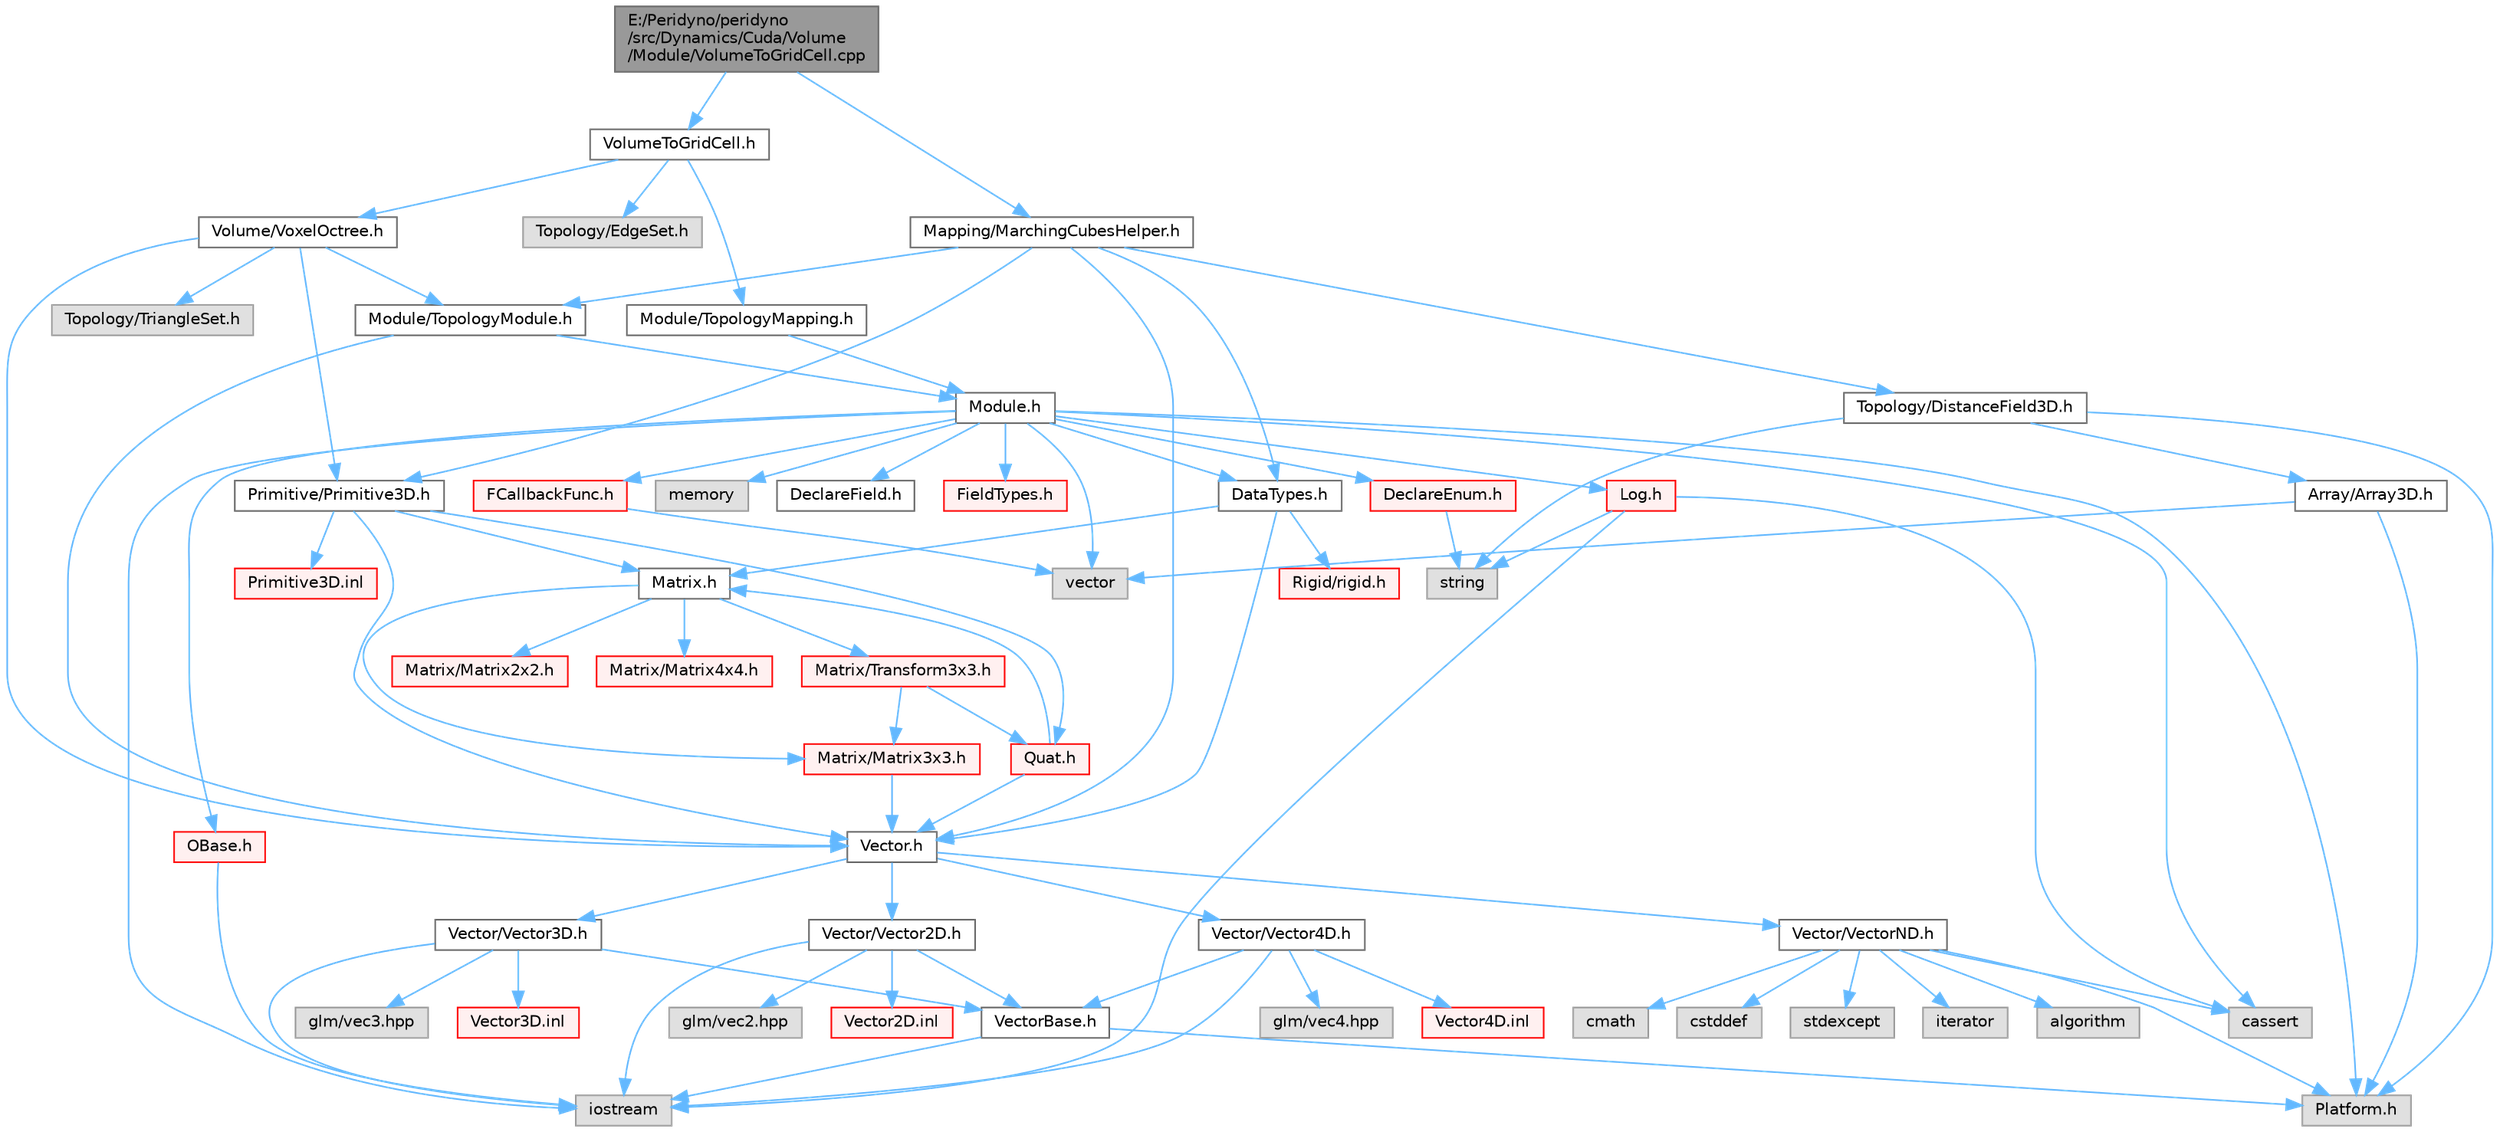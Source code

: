 digraph "E:/Peridyno/peridyno/src/Dynamics/Cuda/Volume/Module/VolumeToGridCell.cpp"
{
 // LATEX_PDF_SIZE
  bgcolor="transparent";
  edge [fontname=Helvetica,fontsize=10,labelfontname=Helvetica,labelfontsize=10];
  node [fontname=Helvetica,fontsize=10,shape=box,height=0.2,width=0.4];
  Node1 [id="Node000001",label="E:/Peridyno/peridyno\l/src/Dynamics/Cuda/Volume\l/Module/VolumeToGridCell.cpp",height=0.2,width=0.4,color="gray40", fillcolor="grey60", style="filled", fontcolor="black",tooltip=" "];
  Node1 -> Node2 [id="edge1_Node000001_Node000002",color="steelblue1",style="solid",tooltip=" "];
  Node2 [id="Node000002",label="VolumeToGridCell.h",height=0.2,width=0.4,color="grey40", fillcolor="white", style="filled",URL="$_volume_to_grid_cell_8h.html",tooltip=" "];
  Node2 -> Node3 [id="edge2_Node000002_Node000003",color="steelblue1",style="solid",tooltip=" "];
  Node3 [id="Node000003",label="Module/TopologyMapping.h",height=0.2,width=0.4,color="grey40", fillcolor="white", style="filled",URL="$_topology_mapping_8h.html",tooltip=" "];
  Node3 -> Node4 [id="edge3_Node000003_Node000004",color="steelblue1",style="solid",tooltip=" "];
  Node4 [id="Node000004",label="Module.h",height=0.2,width=0.4,color="grey40", fillcolor="white", style="filled",URL="$_module_8h.html",tooltip=" "];
  Node4 -> Node5 [id="edge4_Node000004_Node000005",color="steelblue1",style="solid",tooltip=" "];
  Node5 [id="Node000005",label="Platform.h",height=0.2,width=0.4,color="grey60", fillcolor="#E0E0E0", style="filled",tooltip=" "];
  Node4 -> Node6 [id="edge5_Node000004_Node000006",color="steelblue1",style="solid",tooltip=" "];
  Node6 [id="Node000006",label="memory",height=0.2,width=0.4,color="grey60", fillcolor="#E0E0E0", style="filled",tooltip=" "];
  Node4 -> Node7 [id="edge6_Node000004_Node000007",color="steelblue1",style="solid",tooltip=" "];
  Node7 [id="Node000007",label="vector",height=0.2,width=0.4,color="grey60", fillcolor="#E0E0E0", style="filled",tooltip=" "];
  Node4 -> Node8 [id="edge7_Node000004_Node000008",color="steelblue1",style="solid",tooltip=" "];
  Node8 [id="Node000008",label="cassert",height=0.2,width=0.4,color="grey60", fillcolor="#E0E0E0", style="filled",tooltip=" "];
  Node4 -> Node9 [id="edge8_Node000004_Node000009",color="steelblue1",style="solid",tooltip=" "];
  Node9 [id="Node000009",label="iostream",height=0.2,width=0.4,color="grey60", fillcolor="#E0E0E0", style="filled",tooltip=" "];
  Node4 -> Node10 [id="edge9_Node000004_Node000010",color="steelblue1",style="solid",tooltip=" "];
  Node10 [id="Node000010",label="OBase.h",height=0.2,width=0.4,color="red", fillcolor="#FFF0F0", style="filled",URL="$_o_base_8h.html",tooltip=" "];
  Node10 -> Node9 [id="edge10_Node000010_Node000009",color="steelblue1",style="solid",tooltip=" "];
  Node4 -> Node20 [id="edge11_Node000004_Node000020",color="steelblue1",style="solid",tooltip=" "];
  Node20 [id="Node000020",label="Log.h",height=0.2,width=0.4,color="red", fillcolor="#FFF0F0", style="filled",URL="$_log_8h.html",tooltip=" "];
  Node20 -> Node14 [id="edge12_Node000020_Node000014",color="steelblue1",style="solid",tooltip=" "];
  Node14 [id="Node000014",label="string",height=0.2,width=0.4,color="grey60", fillcolor="#E0E0E0", style="filled",tooltip=" "];
  Node20 -> Node9 [id="edge13_Node000020_Node000009",color="steelblue1",style="solid",tooltip=" "];
  Node20 -> Node8 [id="edge14_Node000020_Node000008",color="steelblue1",style="solid",tooltip=" "];
  Node4 -> Node28 [id="edge15_Node000004_Node000028",color="steelblue1",style="solid",tooltip=" "];
  Node28 [id="Node000028",label="DataTypes.h",height=0.2,width=0.4,color="grey40", fillcolor="white", style="filled",URL="$_data_types_8h.html",tooltip=" "];
  Node28 -> Node29 [id="edge16_Node000028_Node000029",color="steelblue1",style="solid",tooltip=" "];
  Node29 [id="Node000029",label="Vector.h",height=0.2,width=0.4,color="grey40", fillcolor="white", style="filled",URL="$_vector_8h.html",tooltip=" "];
  Node29 -> Node30 [id="edge17_Node000029_Node000030",color="steelblue1",style="solid",tooltip=" "];
  Node30 [id="Node000030",label="Vector/Vector2D.h",height=0.2,width=0.4,color="grey40", fillcolor="white", style="filled",URL="$_vector2_d_8h.html",tooltip=" "];
  Node30 -> Node31 [id="edge18_Node000030_Node000031",color="steelblue1",style="solid",tooltip=" "];
  Node31 [id="Node000031",label="glm/vec2.hpp",height=0.2,width=0.4,color="grey60", fillcolor="#E0E0E0", style="filled",tooltip=" "];
  Node30 -> Node9 [id="edge19_Node000030_Node000009",color="steelblue1",style="solid",tooltip=" "];
  Node30 -> Node32 [id="edge20_Node000030_Node000032",color="steelblue1",style="solid",tooltip=" "];
  Node32 [id="Node000032",label="VectorBase.h",height=0.2,width=0.4,color="grey40", fillcolor="white", style="filled",URL="$_vector_base_8h.html",tooltip=" "];
  Node32 -> Node9 [id="edge21_Node000032_Node000009",color="steelblue1",style="solid",tooltip=" "];
  Node32 -> Node5 [id="edge22_Node000032_Node000005",color="steelblue1",style="solid",tooltip=" "];
  Node30 -> Node33 [id="edge23_Node000030_Node000033",color="steelblue1",style="solid",tooltip=" "];
  Node33 [id="Node000033",label="Vector2D.inl",height=0.2,width=0.4,color="red", fillcolor="#FFF0F0", style="filled",URL="$_vector2_d_8inl.html",tooltip=" "];
  Node29 -> Node36 [id="edge24_Node000029_Node000036",color="steelblue1",style="solid",tooltip=" "];
  Node36 [id="Node000036",label="Vector/Vector3D.h",height=0.2,width=0.4,color="grey40", fillcolor="white", style="filled",URL="$_vector3_d_8h.html",tooltip=" "];
  Node36 -> Node37 [id="edge25_Node000036_Node000037",color="steelblue1",style="solid",tooltip=" "];
  Node37 [id="Node000037",label="glm/vec3.hpp",height=0.2,width=0.4,color="grey60", fillcolor="#E0E0E0", style="filled",tooltip=" "];
  Node36 -> Node9 [id="edge26_Node000036_Node000009",color="steelblue1",style="solid",tooltip=" "];
  Node36 -> Node32 [id="edge27_Node000036_Node000032",color="steelblue1",style="solid",tooltip=" "];
  Node36 -> Node38 [id="edge28_Node000036_Node000038",color="steelblue1",style="solid",tooltip=" "];
  Node38 [id="Node000038",label="Vector3D.inl",height=0.2,width=0.4,color="red", fillcolor="#FFF0F0", style="filled",URL="$_vector3_d_8inl.html",tooltip=" "];
  Node29 -> Node39 [id="edge29_Node000029_Node000039",color="steelblue1",style="solid",tooltip=" "];
  Node39 [id="Node000039",label="Vector/Vector4D.h",height=0.2,width=0.4,color="grey40", fillcolor="white", style="filled",URL="$_vector4_d_8h.html",tooltip=" "];
  Node39 -> Node40 [id="edge30_Node000039_Node000040",color="steelblue1",style="solid",tooltip=" "];
  Node40 [id="Node000040",label="glm/vec4.hpp",height=0.2,width=0.4,color="grey60", fillcolor="#E0E0E0", style="filled",tooltip=" "];
  Node39 -> Node9 [id="edge31_Node000039_Node000009",color="steelblue1",style="solid",tooltip=" "];
  Node39 -> Node32 [id="edge32_Node000039_Node000032",color="steelblue1",style="solid",tooltip=" "];
  Node39 -> Node41 [id="edge33_Node000039_Node000041",color="steelblue1",style="solid",tooltip=" "];
  Node41 [id="Node000041",label="Vector4D.inl",height=0.2,width=0.4,color="red", fillcolor="#FFF0F0", style="filled",URL="$_vector4_d_8inl.html",tooltip=" "];
  Node29 -> Node42 [id="edge34_Node000029_Node000042",color="steelblue1",style="solid",tooltip=" "];
  Node42 [id="Node000042",label="Vector/VectorND.h",height=0.2,width=0.4,color="grey40", fillcolor="white", style="filled",URL="$_vector_n_d_8h.html",tooltip=" "];
  Node42 -> Node43 [id="edge35_Node000042_Node000043",color="steelblue1",style="solid",tooltip=" "];
  Node43 [id="Node000043",label="cstddef",height=0.2,width=0.4,color="grey60", fillcolor="#E0E0E0", style="filled",tooltip=" "];
  Node42 -> Node44 [id="edge36_Node000042_Node000044",color="steelblue1",style="solid",tooltip=" "];
  Node44 [id="Node000044",label="stdexcept",height=0.2,width=0.4,color="grey60", fillcolor="#E0E0E0", style="filled",tooltip=" "];
  Node42 -> Node45 [id="edge37_Node000042_Node000045",color="steelblue1",style="solid",tooltip=" "];
  Node45 [id="Node000045",label="iterator",height=0.2,width=0.4,color="grey60", fillcolor="#E0E0E0", style="filled",tooltip=" "];
  Node42 -> Node46 [id="edge38_Node000042_Node000046",color="steelblue1",style="solid",tooltip=" "];
  Node46 [id="Node000046",label="algorithm",height=0.2,width=0.4,color="grey60", fillcolor="#E0E0E0", style="filled",tooltip=" "];
  Node42 -> Node47 [id="edge39_Node000042_Node000047",color="steelblue1",style="solid",tooltip=" "];
  Node47 [id="Node000047",label="cmath",height=0.2,width=0.4,color="grey60", fillcolor="#E0E0E0", style="filled",tooltip=" "];
  Node42 -> Node8 [id="edge40_Node000042_Node000008",color="steelblue1",style="solid",tooltip=" "];
  Node42 -> Node5 [id="edge41_Node000042_Node000005",color="steelblue1",style="solid",tooltip=" "];
  Node28 -> Node48 [id="edge42_Node000028_Node000048",color="steelblue1",style="solid",tooltip=" "];
  Node48 [id="Node000048",label="Matrix.h",height=0.2,width=0.4,color="grey40", fillcolor="white", style="filled",URL="$_matrix_8h.html",tooltip=" "];
  Node48 -> Node49 [id="edge43_Node000048_Node000049",color="steelblue1",style="solid",tooltip=" "];
  Node49 [id="Node000049",label="Matrix/Matrix2x2.h",height=0.2,width=0.4,color="red", fillcolor="#FFF0F0", style="filled",URL="$_matrix2x2_8h.html",tooltip=" "];
  Node48 -> Node54 [id="edge44_Node000048_Node000054",color="steelblue1",style="solid",tooltip=" "];
  Node54 [id="Node000054",label="Matrix/Matrix3x3.h",height=0.2,width=0.4,color="red", fillcolor="#FFF0F0", style="filled",URL="$_matrix3x3_8h.html",tooltip=" "];
  Node54 -> Node29 [id="edge45_Node000054_Node000029",color="steelblue1",style="solid",tooltip=" "];
  Node48 -> Node57 [id="edge46_Node000048_Node000057",color="steelblue1",style="solid",tooltip=" "];
  Node57 [id="Node000057",label="Matrix/Matrix4x4.h",height=0.2,width=0.4,color="red", fillcolor="#FFF0F0", style="filled",URL="$_matrix4x4_8h.html",tooltip=" "];
  Node48 -> Node60 [id="edge47_Node000048_Node000060",color="steelblue1",style="solid",tooltip=" "];
  Node60 [id="Node000060",label="Matrix/Transform3x3.h",height=0.2,width=0.4,color="red", fillcolor="#FFF0F0", style="filled",URL="$_transform3x3_8h.html",tooltip=" "];
  Node60 -> Node61 [id="edge48_Node000060_Node000061",color="steelblue1",style="solid",tooltip=" "];
  Node61 [id="Node000061",label="Quat.h",height=0.2,width=0.4,color="red", fillcolor="#FFF0F0", style="filled",URL="$_quat_8h.html",tooltip="Implementation of quaternion."];
  Node61 -> Node29 [id="edge49_Node000061_Node000029",color="steelblue1",style="solid",tooltip=" "];
  Node61 -> Node48 [id="edge50_Node000061_Node000048",color="steelblue1",style="solid",tooltip=" "];
  Node60 -> Node54 [id="edge51_Node000060_Node000054",color="steelblue1",style="solid",tooltip=" "];
  Node28 -> Node65 [id="edge52_Node000028_Node000065",color="steelblue1",style="solid",tooltip=" "];
  Node65 [id="Node000065",label="Rigid/rigid.h",height=0.2,width=0.4,color="red", fillcolor="#FFF0F0", style="filled",URL="$rigid_8h.html",tooltip=" "];
  Node4 -> Node69 [id="edge53_Node000004_Node000069",color="steelblue1",style="solid",tooltip=" "];
  Node69 [id="Node000069",label="DeclareEnum.h",height=0.2,width=0.4,color="red", fillcolor="#FFF0F0", style="filled",URL="$_declare_enum_8h.html",tooltip=" "];
  Node69 -> Node14 [id="edge54_Node000069_Node000014",color="steelblue1",style="solid",tooltip=" "];
  Node4 -> Node86 [id="edge55_Node000004_Node000086",color="steelblue1",style="solid",tooltip=" "];
  Node86 [id="Node000086",label="DeclareField.h",height=0.2,width=0.4,color="grey40", fillcolor="white", style="filled",URL="$_declare_field_8h.html",tooltip=" "];
  Node4 -> Node87 [id="edge56_Node000004_Node000087",color="steelblue1",style="solid",tooltip=" "];
  Node87 [id="Node000087",label="FCallbackFunc.h",height=0.2,width=0.4,color="red", fillcolor="#FFF0F0", style="filled",URL="$_f_callback_func_8h.html",tooltip=" "];
  Node87 -> Node7 [id="edge57_Node000087_Node000007",color="steelblue1",style="solid",tooltip=" "];
  Node4 -> Node88 [id="edge58_Node000004_Node000088",color="steelblue1",style="solid",tooltip=" "];
  Node88 [id="Node000088",label="FieldTypes.h",height=0.2,width=0.4,color="red", fillcolor="#FFF0F0", style="filled",URL="$_field_types_8h.html",tooltip=" "];
  Node2 -> Node90 [id="edge59_Node000002_Node000090",color="steelblue1",style="solid",tooltip=" "];
  Node90 [id="Node000090",label="Volume/VoxelOctree.h",height=0.2,width=0.4,color="grey40", fillcolor="white", style="filled",URL="$_voxel_octree_8h.html",tooltip=" "];
  Node90 -> Node91 [id="edge60_Node000090_Node000091",color="steelblue1",style="solid",tooltip=" "];
  Node91 [id="Node000091",label="Topology/TriangleSet.h",height=0.2,width=0.4,color="grey60", fillcolor="#E0E0E0", style="filled",tooltip=" "];
  Node90 -> Node92 [id="edge61_Node000090_Node000092",color="steelblue1",style="solid",tooltip=" "];
  Node92 [id="Node000092",label="Module/TopologyModule.h",height=0.2,width=0.4,color="grey40", fillcolor="white", style="filled",URL="$_topology_module_8h.html",tooltip=" "];
  Node92 -> Node29 [id="edge62_Node000092_Node000029",color="steelblue1",style="solid",tooltip=" "];
  Node92 -> Node4 [id="edge63_Node000092_Node000004",color="steelblue1",style="solid",tooltip=" "];
  Node90 -> Node93 [id="edge64_Node000090_Node000093",color="steelblue1",style="solid",tooltip=" "];
  Node93 [id="Node000093",label="Primitive/Primitive3D.h",height=0.2,width=0.4,color="grey40", fillcolor="white", style="filled",URL="$_primitive3_d_8h.html",tooltip=" "];
  Node93 -> Node29 [id="edge65_Node000093_Node000029",color="steelblue1",style="solid",tooltip=" "];
  Node93 -> Node48 [id="edge66_Node000093_Node000048",color="steelblue1",style="solid",tooltip=" "];
  Node93 -> Node61 [id="edge67_Node000093_Node000061",color="steelblue1",style="solid",tooltip=" "];
  Node93 -> Node94 [id="edge68_Node000093_Node000094",color="steelblue1",style="solid",tooltip=" "];
  Node94 [id="Node000094",label="Primitive3D.inl",height=0.2,width=0.4,color="red", fillcolor="#FFF0F0", style="filled",URL="$_primitive3_d_8inl.html",tooltip=" "];
  Node90 -> Node29 [id="edge69_Node000090_Node000029",color="steelblue1",style="solid",tooltip=" "];
  Node2 -> Node97 [id="edge70_Node000002_Node000097",color="steelblue1",style="solid",tooltip=" "];
  Node97 [id="Node000097",label="Topology/EdgeSet.h",height=0.2,width=0.4,color="grey60", fillcolor="#E0E0E0", style="filled",tooltip=" "];
  Node1 -> Node98 [id="edge71_Node000001_Node000098",color="steelblue1",style="solid",tooltip=" "];
  Node98 [id="Node000098",label="Mapping/MarchingCubesHelper.h",height=0.2,width=0.4,color="grey40", fillcolor="white", style="filled",URL="$_marching_cubes_helper_8h.html",tooltip=" "];
  Node98 -> Node29 [id="edge72_Node000098_Node000029",color="steelblue1",style="solid",tooltip=" "];
  Node98 -> Node28 [id="edge73_Node000098_Node000028",color="steelblue1",style="solid",tooltip=" "];
  Node98 -> Node92 [id="edge74_Node000098_Node000092",color="steelblue1",style="solid",tooltip=" "];
  Node98 -> Node93 [id="edge75_Node000098_Node000093",color="steelblue1",style="solid",tooltip=" "];
  Node98 -> Node99 [id="edge76_Node000098_Node000099",color="steelblue1",style="solid",tooltip=" "];
  Node99 [id="Node000099",label="Topology/DistanceField3D.h",height=0.2,width=0.4,color="grey40", fillcolor="white", style="filled",URL="$_distance_field3_d_8h.html",tooltip="GPU supported signed distance field."];
  Node99 -> Node14 [id="edge77_Node000099_Node000014",color="steelblue1",style="solid",tooltip=" "];
  Node99 -> Node5 [id="edge78_Node000099_Node000005",color="steelblue1",style="solid",tooltip=" "];
  Node99 -> Node75 [id="edge79_Node000099_Node000075",color="steelblue1",style="solid",tooltip=" "];
  Node75 [id="Node000075",label="Array/Array3D.h",height=0.2,width=0.4,color="grey40", fillcolor="white", style="filled",URL="$_array3_d_8h.html",tooltip=" "];
  Node75 -> Node5 [id="edge80_Node000075_Node000005",color="steelblue1",style="solid",tooltip=" "];
  Node75 -> Node7 [id="edge81_Node000075_Node000007",color="steelblue1",style="solid",tooltip=" "];
}
